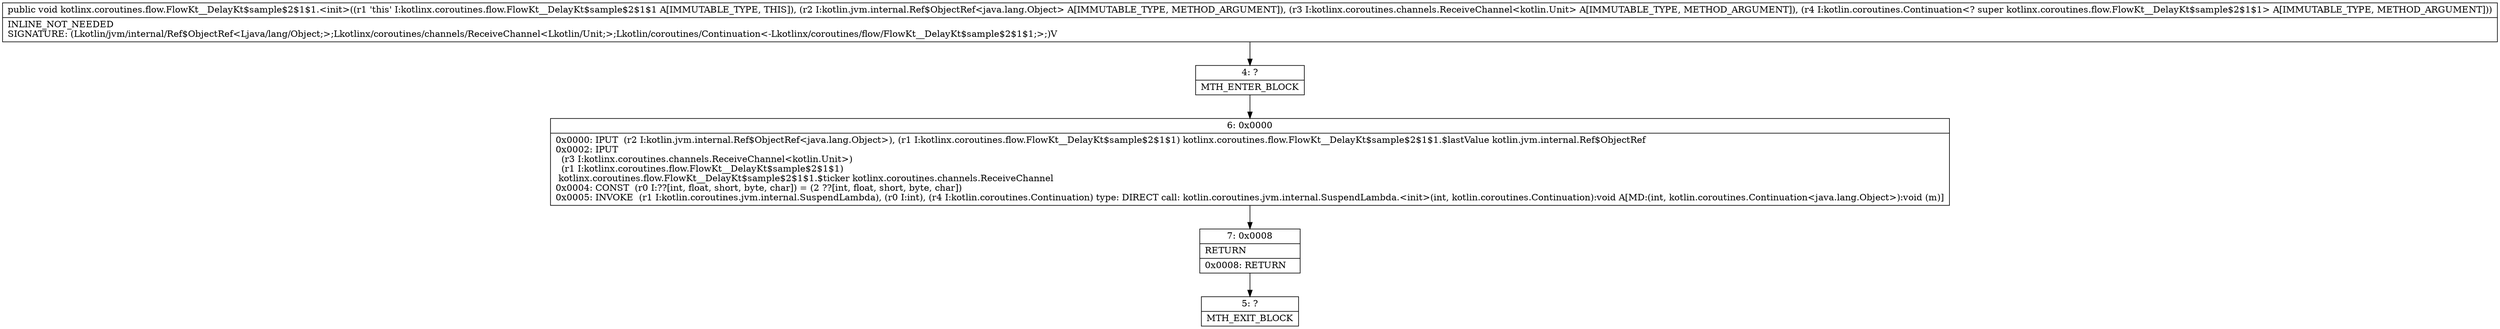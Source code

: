 digraph "CFG forkotlinx.coroutines.flow.FlowKt__DelayKt$sample$2$1$1.\<init\>(Lkotlin\/jvm\/internal\/Ref$ObjectRef;Lkotlinx\/coroutines\/channels\/ReceiveChannel;Lkotlin\/coroutines\/Continuation;)V" {
Node_4 [shape=record,label="{4\:\ ?|MTH_ENTER_BLOCK\l}"];
Node_6 [shape=record,label="{6\:\ 0x0000|0x0000: IPUT  (r2 I:kotlin.jvm.internal.Ref$ObjectRef\<java.lang.Object\>), (r1 I:kotlinx.coroutines.flow.FlowKt__DelayKt$sample$2$1$1) kotlinx.coroutines.flow.FlowKt__DelayKt$sample$2$1$1.$lastValue kotlin.jvm.internal.Ref$ObjectRef \l0x0002: IPUT  \l  (r3 I:kotlinx.coroutines.channels.ReceiveChannel\<kotlin.Unit\>)\l  (r1 I:kotlinx.coroutines.flow.FlowKt__DelayKt$sample$2$1$1)\l kotlinx.coroutines.flow.FlowKt__DelayKt$sample$2$1$1.$ticker kotlinx.coroutines.channels.ReceiveChannel \l0x0004: CONST  (r0 I:??[int, float, short, byte, char]) = (2 ??[int, float, short, byte, char]) \l0x0005: INVOKE  (r1 I:kotlin.coroutines.jvm.internal.SuspendLambda), (r0 I:int), (r4 I:kotlin.coroutines.Continuation) type: DIRECT call: kotlin.coroutines.jvm.internal.SuspendLambda.\<init\>(int, kotlin.coroutines.Continuation):void A[MD:(int, kotlin.coroutines.Continuation\<java.lang.Object\>):void (m)]\l}"];
Node_7 [shape=record,label="{7\:\ 0x0008|RETURN\l|0x0008: RETURN   \l}"];
Node_5 [shape=record,label="{5\:\ ?|MTH_EXIT_BLOCK\l}"];
MethodNode[shape=record,label="{public void kotlinx.coroutines.flow.FlowKt__DelayKt$sample$2$1$1.\<init\>((r1 'this' I:kotlinx.coroutines.flow.FlowKt__DelayKt$sample$2$1$1 A[IMMUTABLE_TYPE, THIS]), (r2 I:kotlin.jvm.internal.Ref$ObjectRef\<java.lang.Object\> A[IMMUTABLE_TYPE, METHOD_ARGUMENT]), (r3 I:kotlinx.coroutines.channels.ReceiveChannel\<kotlin.Unit\> A[IMMUTABLE_TYPE, METHOD_ARGUMENT]), (r4 I:kotlin.coroutines.Continuation\<? super kotlinx.coroutines.flow.FlowKt__DelayKt$sample$2$1$1\> A[IMMUTABLE_TYPE, METHOD_ARGUMENT]))  | INLINE_NOT_NEEDED\lSIGNATURE: (Lkotlin\/jvm\/internal\/Ref$ObjectRef\<Ljava\/lang\/Object;\>;Lkotlinx\/coroutines\/channels\/ReceiveChannel\<Lkotlin\/Unit;\>;Lkotlin\/coroutines\/Continuation\<\-Lkotlinx\/coroutines\/flow\/FlowKt__DelayKt$sample$2$1$1;\>;)V\l}"];
MethodNode -> Node_4;Node_4 -> Node_6;
Node_6 -> Node_7;
Node_7 -> Node_5;
}

